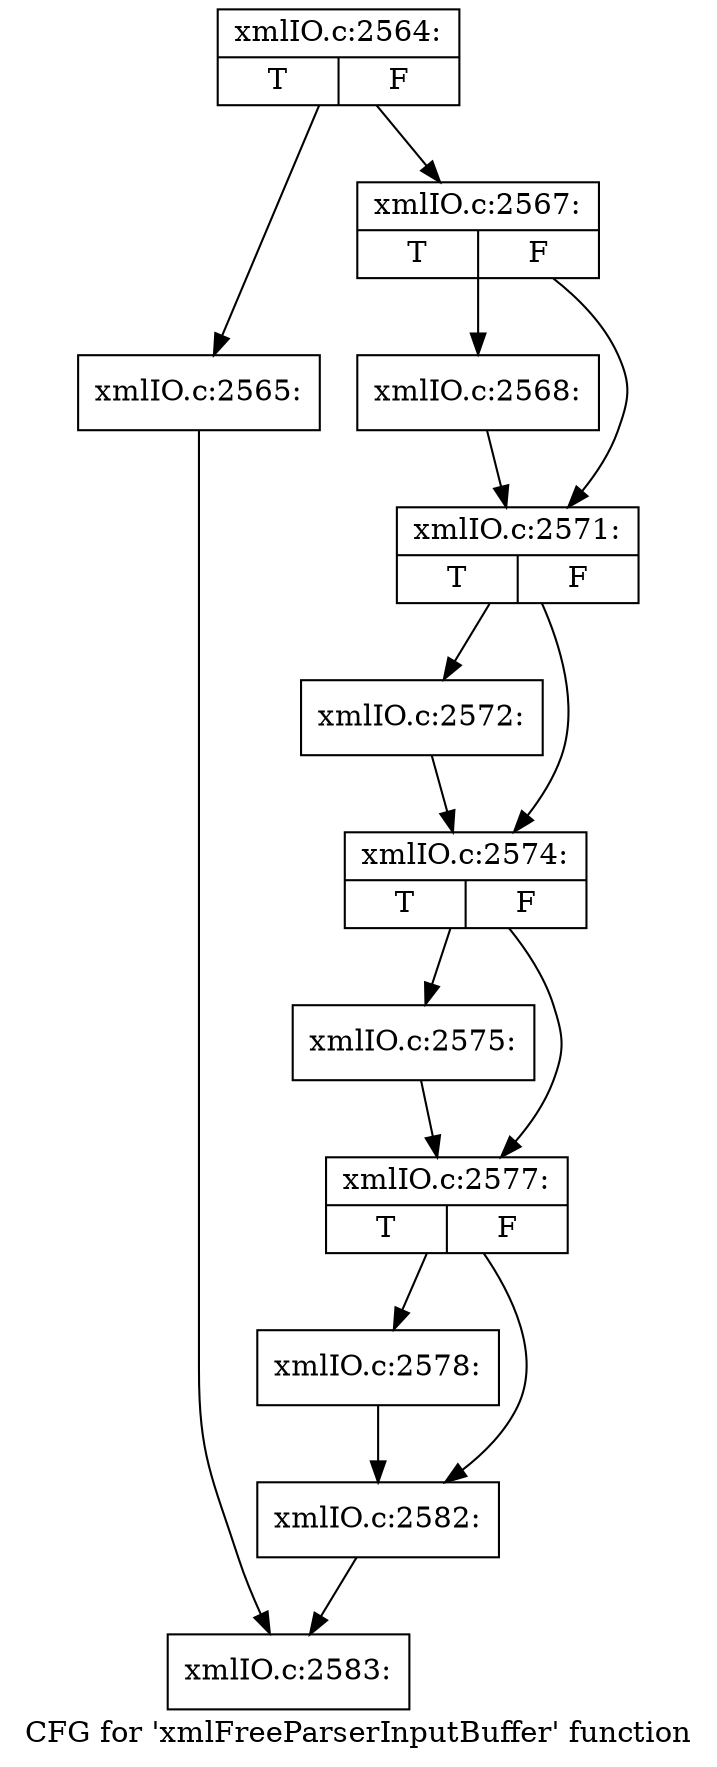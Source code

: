 digraph "CFG for 'xmlFreeParserInputBuffer' function" {
	label="CFG for 'xmlFreeParserInputBuffer' function";

	Node0x528f230 [shape=record,label="{xmlIO.c:2564:|{<s0>T|<s1>F}}"];
	Node0x528f230 -> Node0x4f6fe70;
	Node0x528f230 -> Node0x4f6fec0;
	Node0x4f6fe70 [shape=record,label="{xmlIO.c:2565:}"];
	Node0x4f6fe70 -> Node0x528f560;
	Node0x4f6fec0 [shape=record,label="{xmlIO.c:2567:|{<s0>T|<s1>F}}"];
	Node0x4f6fec0 -> Node0x528efa0;
	Node0x4f6fec0 -> Node0x528eff0;
	Node0x528efa0 [shape=record,label="{xmlIO.c:2568:}"];
	Node0x528efa0 -> Node0x528eff0;
	Node0x528eff0 [shape=record,label="{xmlIO.c:2571:|{<s0>T|<s1>F}}"];
	Node0x528eff0 -> Node0x5291050;
	Node0x528eff0 -> Node0x5291380;
	Node0x5291050 [shape=record,label="{xmlIO.c:2572:}"];
	Node0x5291050 -> Node0x5291380;
	Node0x5291380 [shape=record,label="{xmlIO.c:2574:|{<s0>T|<s1>F}}"];
	Node0x5291380 -> Node0x5243230;
	Node0x5291380 -> Node0x5243560;
	Node0x5243230 [shape=record,label="{xmlIO.c:2575:}"];
	Node0x5243230 -> Node0x5243560;
	Node0x5243560 [shape=record,label="{xmlIO.c:2577:|{<s0>T|<s1>F}}"];
	Node0x5243560 -> Node0x5292e00;
	Node0x5243560 -> Node0x5292e50;
	Node0x5292e00 [shape=record,label="{xmlIO.c:2578:}"];
	Node0x5292e00 -> Node0x5292e50;
	Node0x5292e50 [shape=record,label="{xmlIO.c:2582:}"];
	Node0x5292e50 -> Node0x528f560;
	Node0x528f560 [shape=record,label="{xmlIO.c:2583:}"];
}
